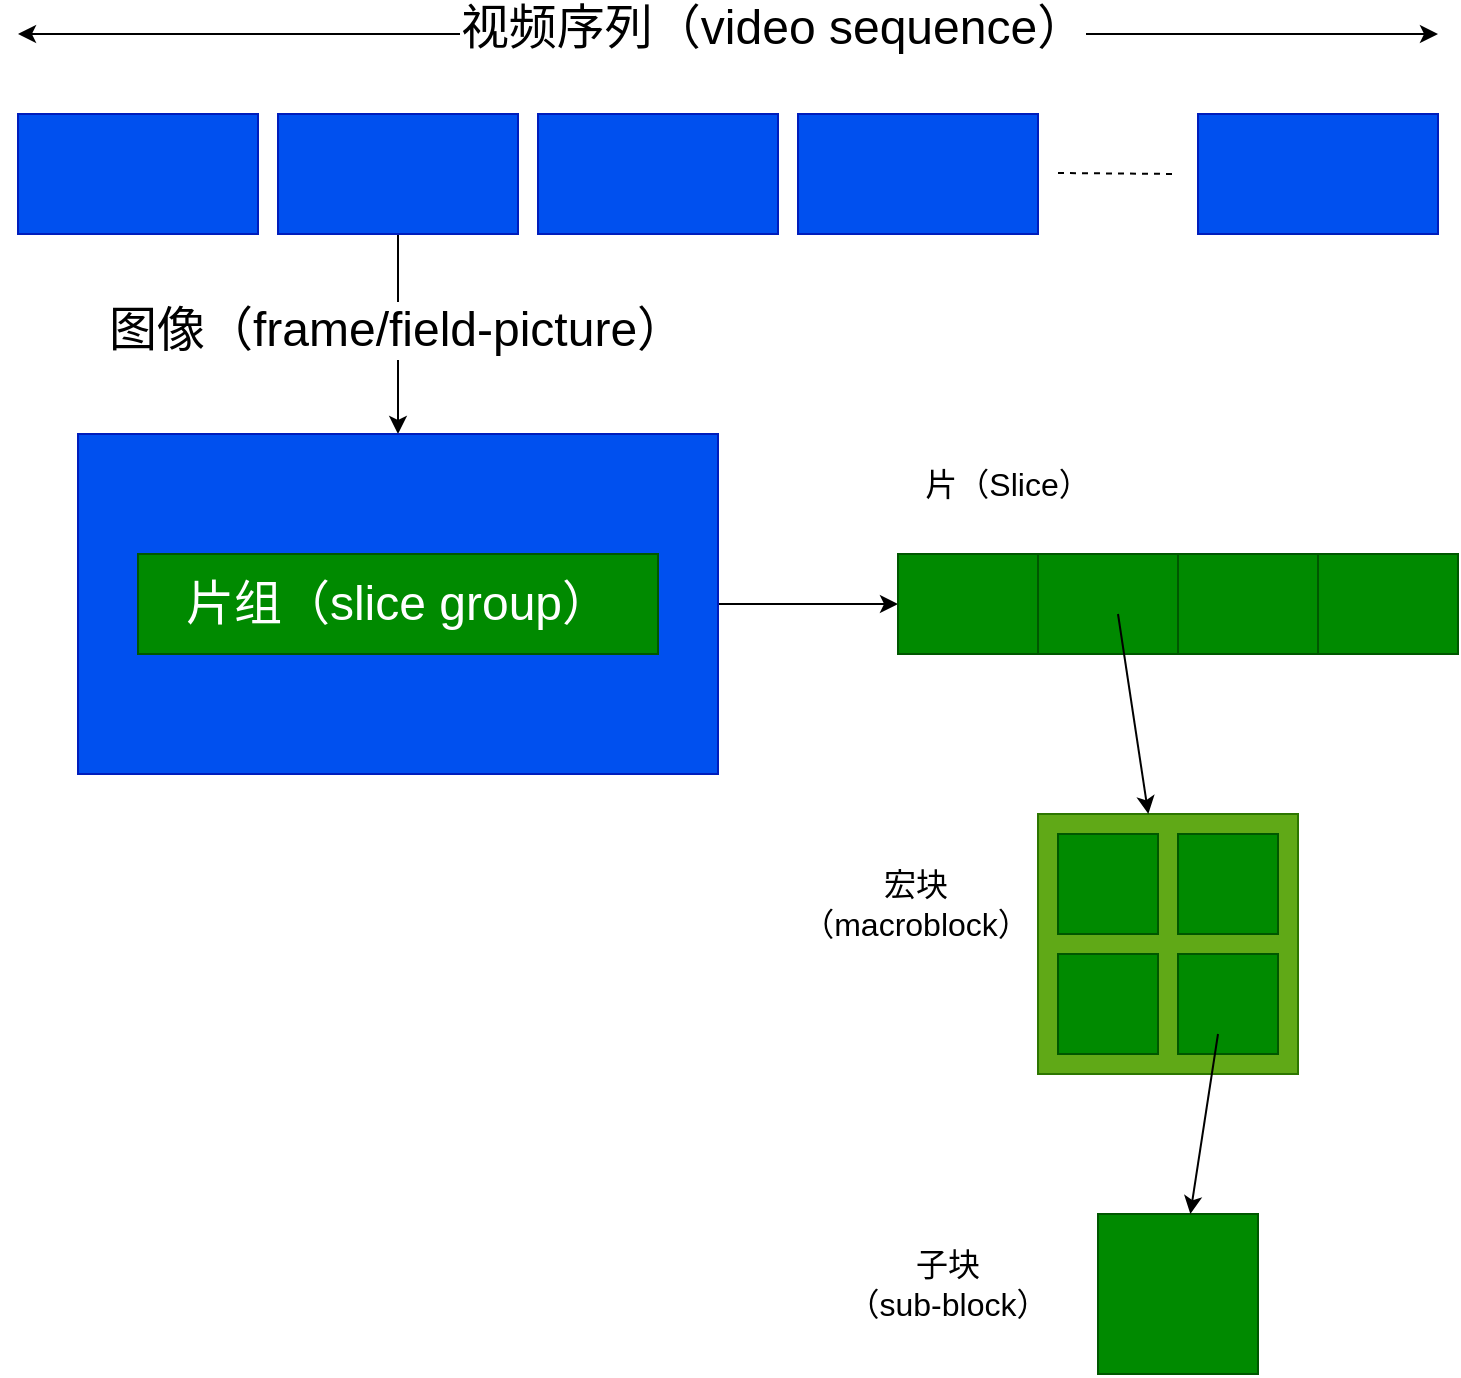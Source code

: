 <mxfile version="20.8.22" type="github">
  <diagram name="第 1 页" id="UD2yrPtptnOnF9K3Zian">
    <mxGraphModel dx="1229" dy="1131" grid="1" gridSize="10" guides="1" tooltips="1" connect="1" arrows="1" fold="1" page="1" pageScale="1" pageWidth="827" pageHeight="1169" math="0" shadow="0">
      <root>
        <mxCell id="0" />
        <mxCell id="1" parent="0" />
        <mxCell id="hz_8v52AaHfslgrHau0v-1" value="" style="rounded=0;whiteSpace=wrap;html=1;fillColor=#0050ef;fontColor=#ffffff;strokeColor=#001DBC;" parent="1" vertex="1">
          <mxGeometry x="20" y="100" width="120" height="60" as="geometry" />
        </mxCell>
        <mxCell id="hz_8v52AaHfslgrHau0v-18" value="" style="edgeStyle=orthogonalEdgeStyle;rounded=0;orthogonalLoop=1;jettySize=auto;html=1;fontSize=24;" parent="1" source="hz_8v52AaHfslgrHau0v-2" target="hz_8v52AaHfslgrHau0v-10" edge="1">
          <mxGeometry relative="1" as="geometry" />
        </mxCell>
        <mxCell id="hz_8v52AaHfslgrHau0v-19" value="图像（frame/field-picture）" style="edgeLabel;html=1;align=center;verticalAlign=middle;resizable=0;points=[];fontSize=24;" parent="hz_8v52AaHfslgrHau0v-18" vertex="1" connectable="0">
          <mxGeometry x="-0.04" y="-1" relative="1" as="geometry">
            <mxPoint as="offset" />
          </mxGeometry>
        </mxCell>
        <mxCell id="hz_8v52AaHfslgrHau0v-2" value="" style="rounded=0;whiteSpace=wrap;html=1;fillColor=#0050ef;fontColor=#ffffff;strokeColor=#001DBC;" parent="1" vertex="1">
          <mxGeometry x="150" y="100" width="120" height="60" as="geometry" />
        </mxCell>
        <mxCell id="hz_8v52AaHfslgrHau0v-3" value="" style="rounded=0;whiteSpace=wrap;html=1;fillColor=#0050ef;fontColor=#ffffff;strokeColor=#001DBC;" parent="1" vertex="1">
          <mxGeometry x="280" y="100" width="120" height="60" as="geometry" />
        </mxCell>
        <mxCell id="hz_8v52AaHfslgrHau0v-4" value="" style="rounded=0;whiteSpace=wrap;html=1;fillColor=#0050ef;fontColor=#ffffff;strokeColor=#001DBC;" parent="1" vertex="1">
          <mxGeometry x="410" y="100" width="120" height="60" as="geometry" />
        </mxCell>
        <mxCell id="hz_8v52AaHfslgrHau0v-5" value="" style="rounded=0;whiteSpace=wrap;html=1;fillColor=#0050ef;fontColor=#ffffff;strokeColor=#001DBC;" parent="1" vertex="1">
          <mxGeometry x="610" y="100" width="120" height="60" as="geometry" />
        </mxCell>
        <mxCell id="hz_8v52AaHfslgrHau0v-6" value="" style="endArrow=none;dashed=1;html=1;rounded=0;" parent="1" edge="1">
          <mxGeometry width="50" height="50" relative="1" as="geometry">
            <mxPoint x="540" y="129.5" as="sourcePoint" />
            <mxPoint x="600" y="130" as="targetPoint" />
          </mxGeometry>
        </mxCell>
        <mxCell id="hz_8v52AaHfslgrHau0v-7" value="" style="endArrow=classic;startArrow=classic;html=1;rounded=0;" parent="1" edge="1">
          <mxGeometry width="50" height="50" relative="1" as="geometry">
            <mxPoint x="20" y="60" as="sourcePoint" />
            <mxPoint x="730" y="60" as="targetPoint" />
          </mxGeometry>
        </mxCell>
        <mxCell id="hz_8v52AaHfslgrHau0v-8" value="视频序列（video sequence）" style="edgeLabel;html=1;align=center;verticalAlign=middle;resizable=0;points=[];fontSize=24;" parent="hz_8v52AaHfslgrHau0v-7" vertex="1" connectable="0">
          <mxGeometry x="0.061" y="3" relative="1" as="geometry">
            <mxPoint as="offset" />
          </mxGeometry>
        </mxCell>
        <mxCell id="hz_8v52AaHfslgrHau0v-20" value="" style="edgeStyle=orthogonalEdgeStyle;rounded=0;orthogonalLoop=1;jettySize=auto;html=1;fontSize=24;" parent="1" source="hz_8v52AaHfslgrHau0v-10" target="hz_8v52AaHfslgrHau0v-15" edge="1">
          <mxGeometry relative="1" as="geometry" />
        </mxCell>
        <mxCell id="hz_8v52AaHfslgrHau0v-10" value="" style="rounded=0;whiteSpace=wrap;html=1;fontSize=24;fillColor=#0050ef;fontColor=#ffffff;strokeColor=#001DBC;movable=0;resizable=0;rotatable=0;deletable=0;editable=0;locked=1;connectable=0;" parent="1" vertex="1">
          <mxGeometry x="50" y="260" width="320" height="170" as="geometry" />
        </mxCell>
        <mxCell id="hz_8v52AaHfslgrHau0v-12" value="" style="rounded=0;whiteSpace=wrap;html=1;fontSize=24;fillColor=#008a00;fontColor=#ffffff;strokeColor=#005700;movable=0;resizable=0;rotatable=0;deletable=0;editable=0;locked=1;connectable=0;" parent="1" vertex="1">
          <mxGeometry x="600" y="320" width="70" height="50" as="geometry" />
        </mxCell>
        <mxCell id="hz_8v52AaHfslgrHau0v-13" value="片组（slice group）" style="rounded=0;whiteSpace=wrap;html=1;fontSize=24;fillColor=#008a00;fontColor=#ffffff;strokeColor=#005700;movable=0;resizable=0;rotatable=0;deletable=0;editable=0;locked=1;connectable=0;" parent="1" vertex="1">
          <mxGeometry x="80" y="320" width="260" height="50" as="geometry" />
        </mxCell>
        <mxCell id="hz_8v52AaHfslgrHau0v-14" value="" style="rounded=0;whiteSpace=wrap;html=1;fontSize=24;fillColor=#008a00;fontColor=#ffffff;strokeColor=#005700;movable=0;resizable=0;rotatable=0;deletable=0;editable=0;locked=1;connectable=0;" parent="1" vertex="1">
          <mxGeometry x="530" y="320" width="70" height="50" as="geometry" />
        </mxCell>
        <mxCell id="hz_8v52AaHfslgrHau0v-15" value="" style="rounded=0;whiteSpace=wrap;html=1;fontSize=24;fillColor=#008a00;fontColor=#ffffff;strokeColor=#005700;movable=0;resizable=0;rotatable=0;deletable=0;editable=0;locked=1;connectable=0;" parent="1" vertex="1">
          <mxGeometry x="460" y="320" width="70" height="50" as="geometry" />
        </mxCell>
        <mxCell id="hz_8v52AaHfslgrHau0v-21" value="" style="rounded=0;whiteSpace=wrap;html=1;fontSize=24;fillColor=#008a00;fontColor=#ffffff;strokeColor=#005700;movable=0;resizable=0;rotatable=0;deletable=0;editable=0;locked=1;connectable=0;" parent="1" vertex="1">
          <mxGeometry x="670" y="320" width="70" height="50" as="geometry" />
        </mxCell>
        <mxCell id="VtQVB_yhVB6E30ovmtg_-1" value="片（Slice）" style="text;html=1;strokeColor=none;fillColor=none;align=center;verticalAlign=middle;whiteSpace=wrap;rounded=0;fontSize=16;movable=0;resizable=0;rotatable=0;deletable=0;editable=0;locked=1;connectable=0;" vertex="1" parent="1">
          <mxGeometry x="470" y="270" width="90" height="30" as="geometry" />
        </mxCell>
        <mxCell id="VtQVB_yhVB6E30ovmtg_-2" value="" style="whiteSpace=wrap;html=1;aspect=fixed;fontSize=16;fillColor=#60a917;fontColor=#ffffff;strokeColor=#2D7600;movable=0;resizable=0;rotatable=0;deletable=0;editable=0;locked=1;connectable=0;" vertex="1" parent="1">
          <mxGeometry x="530" y="450" width="130" height="130" as="geometry" />
        </mxCell>
        <mxCell id="VtQVB_yhVB6E30ovmtg_-3" value="" style="endArrow=classic;html=1;rounded=0;fontSize=16;" edge="1" parent="1" target="VtQVB_yhVB6E30ovmtg_-2">
          <mxGeometry width="50" height="50" relative="1" as="geometry">
            <mxPoint x="570" y="350" as="sourcePoint" />
            <mxPoint x="440" y="550" as="targetPoint" />
          </mxGeometry>
        </mxCell>
        <mxCell id="VtQVB_yhVB6E30ovmtg_-4" value="" style="whiteSpace=wrap;html=1;aspect=fixed;fontSize=16;fillColor=#008a00;fontColor=#ffffff;strokeColor=#005700;movable=0;resizable=0;rotatable=0;deletable=0;editable=0;locked=1;connectable=0;" vertex="1" parent="1">
          <mxGeometry x="540" y="460" width="50" height="50" as="geometry" />
        </mxCell>
        <mxCell id="VtQVB_yhVB6E30ovmtg_-5" value="" style="whiteSpace=wrap;html=1;aspect=fixed;fontSize=16;fillColor=#008a00;fontColor=#ffffff;strokeColor=#005700;movable=0;resizable=0;rotatable=0;deletable=0;editable=0;locked=1;connectable=0;" vertex="1" parent="1">
          <mxGeometry x="540" y="520" width="50" height="50" as="geometry" />
        </mxCell>
        <mxCell id="VtQVB_yhVB6E30ovmtg_-6" value="" style="whiteSpace=wrap;html=1;aspect=fixed;fontSize=16;fillColor=#008a00;fontColor=#ffffff;strokeColor=#005700;movable=0;resizable=0;rotatable=0;deletable=0;editable=0;locked=1;connectable=0;" vertex="1" parent="1">
          <mxGeometry x="600" y="520" width="50" height="50" as="geometry" />
        </mxCell>
        <mxCell id="VtQVB_yhVB6E30ovmtg_-7" value="" style="whiteSpace=wrap;html=1;aspect=fixed;fontSize=16;fillColor=#008a00;fontColor=#ffffff;strokeColor=#005700;movable=0;resizable=0;rotatable=0;deletable=0;editable=0;locked=1;connectable=0;" vertex="1" parent="1">
          <mxGeometry x="600" y="460" width="50" height="50" as="geometry" />
        </mxCell>
        <mxCell id="VtQVB_yhVB6E30ovmtg_-8" value="宏块（macroblock）" style="text;html=1;strokeColor=none;fillColor=none;align=center;verticalAlign=middle;whiteSpace=wrap;rounded=0;fontSize=16;movable=0;resizable=0;rotatable=0;deletable=0;editable=0;locked=1;connectable=0;" vertex="1" parent="1">
          <mxGeometry x="414" y="480" width="110" height="30" as="geometry" />
        </mxCell>
        <mxCell id="VtQVB_yhVB6E30ovmtg_-9" value="" style="whiteSpace=wrap;html=1;aspect=fixed;fontSize=16;fillColor=#008a00;fontColor=#ffffff;strokeColor=#005700;movable=0;resizable=0;rotatable=0;deletable=0;editable=0;locked=1;connectable=0;" vertex="1" parent="1">
          <mxGeometry x="560" y="650" width="80" height="80" as="geometry" />
        </mxCell>
        <mxCell id="VtQVB_yhVB6E30ovmtg_-10" value="" style="endArrow=classic;html=1;rounded=0;fontSize=16;" edge="1" parent="1" target="VtQVB_yhVB6E30ovmtg_-9">
          <mxGeometry width="50" height="50" relative="1" as="geometry">
            <mxPoint x="620" y="560" as="sourcePoint" />
            <mxPoint x="290" y="540" as="targetPoint" />
          </mxGeometry>
        </mxCell>
        <mxCell id="VtQVB_yhVB6E30ovmtg_-11" value="子块&lt;br&gt;（sub-block）" style="text;html=1;strokeColor=none;fillColor=none;align=center;verticalAlign=middle;whiteSpace=wrap;rounded=0;fontSize=16;movable=0;resizable=0;rotatable=0;deletable=0;editable=0;locked=1;connectable=0;" vertex="1" parent="1">
          <mxGeometry x="430" y="670" width="110" height="30" as="geometry" />
        </mxCell>
      </root>
    </mxGraphModel>
  </diagram>
</mxfile>
